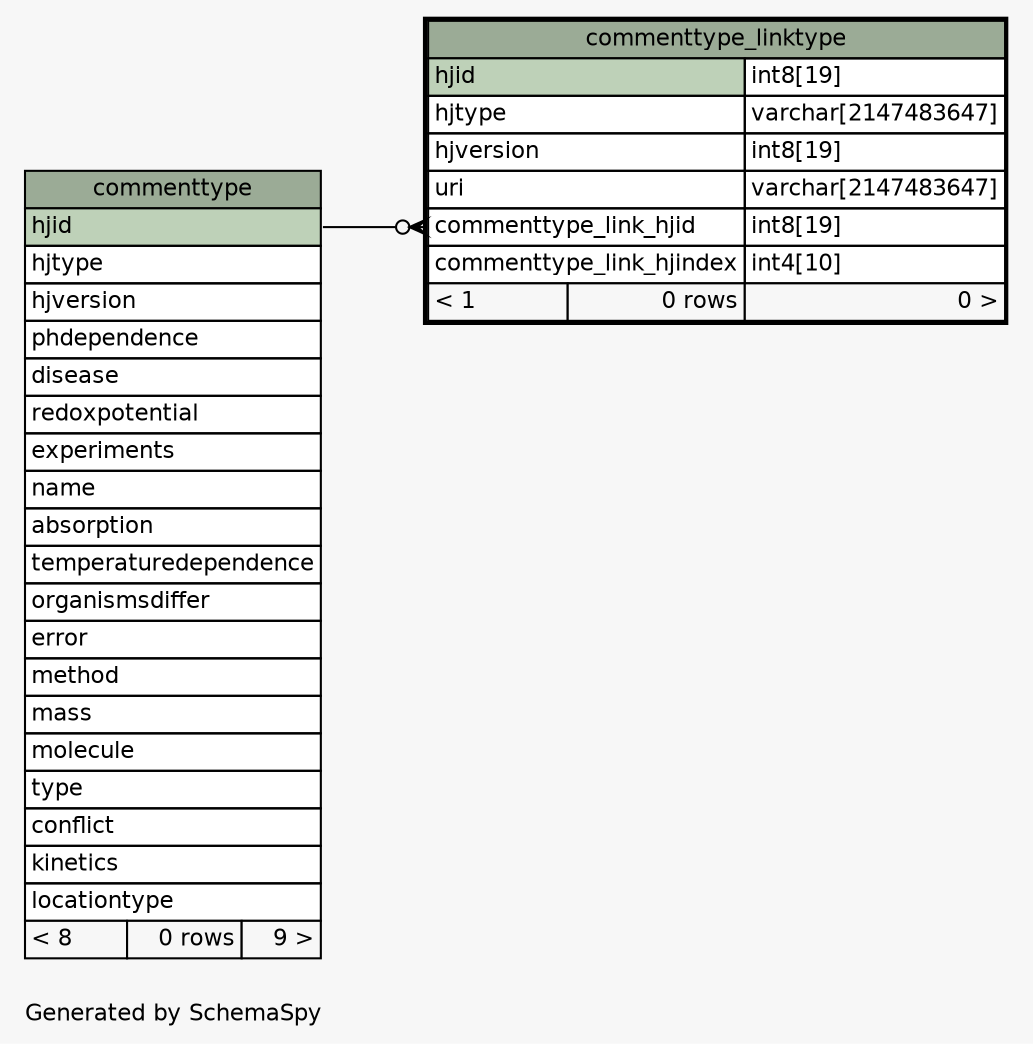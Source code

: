 // dot 2.38.0 on Windows 8.1 6.3
// SchemaSpy rev 590
digraph "oneDegreeRelationshipsDiagram" {
  graph [
    rankdir="RL"
    bgcolor="#f7f7f7"
    label="\nGenerated by SchemaSpy"
    labeljust="l"
    nodesep="0.18"
    ranksep="0.46"
    fontname="Helvetica"
    fontsize="11"
  ];
  node [
    fontname="Helvetica"
    fontsize="11"
    shape="plaintext"
  ];
  edge [
    arrowsize="0.8"
  ];
  "commenttype_linktype":"commenttype_link_hjid":w -> "commenttype":"hjid":e [arrowhead=none dir=back arrowtail=crowodot];
  "commenttype" [
    label=<
    <TABLE BORDER="0" CELLBORDER="1" CELLSPACING="0" BGCOLOR="#ffffff">
      <TR><TD COLSPAN="3" BGCOLOR="#9bab96" ALIGN="CENTER">commenttype</TD></TR>
      <TR><TD PORT="hjid" COLSPAN="3" BGCOLOR="#bed1b8" ALIGN="LEFT">hjid</TD></TR>
      <TR><TD PORT="hjtype" COLSPAN="3" ALIGN="LEFT">hjtype</TD></TR>
      <TR><TD PORT="hjversion" COLSPAN="3" ALIGN="LEFT">hjversion</TD></TR>
      <TR><TD PORT="phdependence" COLSPAN="3" ALIGN="LEFT">phdependence</TD></TR>
      <TR><TD PORT="disease" COLSPAN="3" ALIGN="LEFT">disease</TD></TR>
      <TR><TD PORT="redoxpotential" COLSPAN="3" ALIGN="LEFT">redoxpotential</TD></TR>
      <TR><TD PORT="experiments" COLSPAN="3" ALIGN="LEFT">experiments</TD></TR>
      <TR><TD PORT="name" COLSPAN="3" ALIGN="LEFT">name</TD></TR>
      <TR><TD PORT="absorption" COLSPAN="3" ALIGN="LEFT">absorption</TD></TR>
      <TR><TD PORT="temperaturedependence" COLSPAN="3" ALIGN="LEFT">temperaturedependence</TD></TR>
      <TR><TD PORT="organismsdiffer" COLSPAN="3" ALIGN="LEFT">organismsdiffer</TD></TR>
      <TR><TD PORT="error" COLSPAN="3" ALIGN="LEFT">error</TD></TR>
      <TR><TD PORT="method" COLSPAN="3" ALIGN="LEFT">method</TD></TR>
      <TR><TD PORT="mass" COLSPAN="3" ALIGN="LEFT">mass</TD></TR>
      <TR><TD PORT="molecule" COLSPAN="3" ALIGN="LEFT">molecule</TD></TR>
      <TR><TD PORT="type" COLSPAN="3" ALIGN="LEFT">type</TD></TR>
      <TR><TD PORT="conflict" COLSPAN="3" ALIGN="LEFT">conflict</TD></TR>
      <TR><TD PORT="kinetics" COLSPAN="3" ALIGN="LEFT">kinetics</TD></TR>
      <TR><TD PORT="locationtype" COLSPAN="3" ALIGN="LEFT">locationtype</TD></TR>
      <TR><TD ALIGN="LEFT" BGCOLOR="#f7f7f7">&lt; 8</TD><TD ALIGN="RIGHT" BGCOLOR="#f7f7f7">0 rows</TD><TD ALIGN="RIGHT" BGCOLOR="#f7f7f7">9 &gt;</TD></TR>
    </TABLE>>
    URL="commenttype.html"
    tooltip="commenttype"
  ];
  "commenttype_linktype" [
    label=<
    <TABLE BORDER="2" CELLBORDER="1" CELLSPACING="0" BGCOLOR="#ffffff">
      <TR><TD COLSPAN="3" BGCOLOR="#9bab96" ALIGN="CENTER">commenttype_linktype</TD></TR>
      <TR><TD PORT="hjid" COLSPAN="2" BGCOLOR="#bed1b8" ALIGN="LEFT">hjid</TD><TD PORT="hjid.type" ALIGN="LEFT">int8[19]</TD></TR>
      <TR><TD PORT="hjtype" COLSPAN="2" ALIGN="LEFT">hjtype</TD><TD PORT="hjtype.type" ALIGN="LEFT">varchar[2147483647]</TD></TR>
      <TR><TD PORT="hjversion" COLSPAN="2" ALIGN="LEFT">hjversion</TD><TD PORT="hjversion.type" ALIGN="LEFT">int8[19]</TD></TR>
      <TR><TD PORT="uri" COLSPAN="2" ALIGN="LEFT">uri</TD><TD PORT="uri.type" ALIGN="LEFT">varchar[2147483647]</TD></TR>
      <TR><TD PORT="commenttype_link_hjid" COLSPAN="2" ALIGN="LEFT">commenttype_link_hjid</TD><TD PORT="commenttype_link_hjid.type" ALIGN="LEFT">int8[19]</TD></TR>
      <TR><TD PORT="commenttype_link_hjindex" COLSPAN="2" ALIGN="LEFT">commenttype_link_hjindex</TD><TD PORT="commenttype_link_hjindex.type" ALIGN="LEFT">int4[10]</TD></TR>
      <TR><TD ALIGN="LEFT" BGCOLOR="#f7f7f7">&lt; 1</TD><TD ALIGN="RIGHT" BGCOLOR="#f7f7f7">0 rows</TD><TD ALIGN="RIGHT" BGCOLOR="#f7f7f7">0 &gt;</TD></TR>
    </TABLE>>
    URL="commenttype_linktype.html"
    tooltip="commenttype_linktype"
  ];
}
